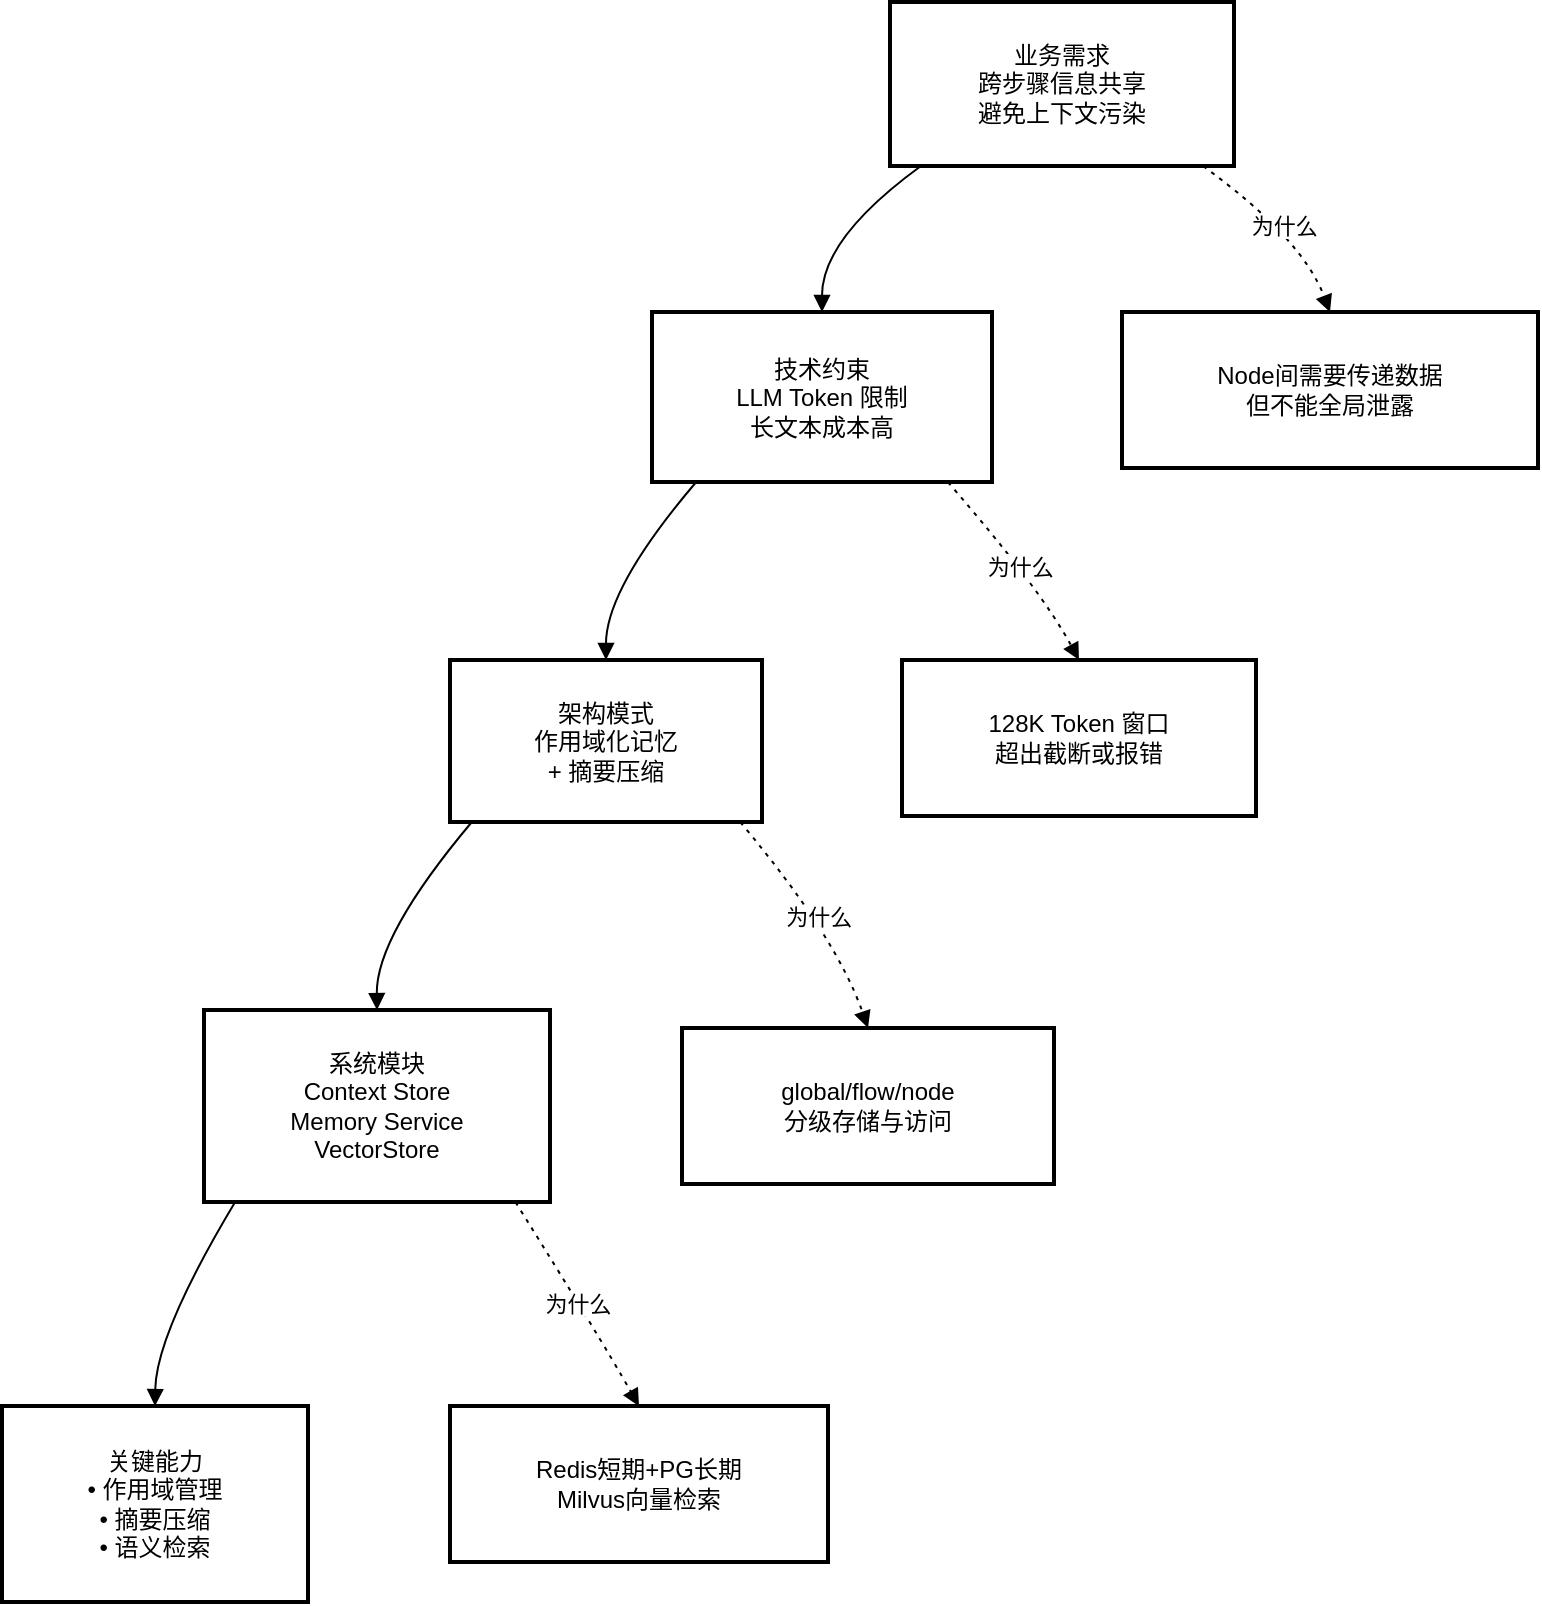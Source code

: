 <mxfile version="28.2.8">
  <diagram name="第 1 页" id="oBshkRTFO64wKx46Ot5b">
    <mxGraphModel dx="1018" dy="571" grid="1" gridSize="10" guides="1" tooltips="1" connect="1" arrows="1" fold="1" page="1" pageScale="1" pageWidth="827" pageHeight="1169" math="0" shadow="0">
      <root>
        <mxCell id="0" />
        <mxCell id="1" parent="0" />
        <mxCell id="xntGbT-RrPsP_InJFuuK-1" value="业务需求&#xa;跨步骤信息共享&#xa;避免上下文污染" style="whiteSpace=wrap;strokeWidth=2;" vertex="1" parent="1">
          <mxGeometry x="464" y="40" width="172" height="82" as="geometry" />
        </mxCell>
        <mxCell id="xntGbT-RrPsP_InJFuuK-2" value="技术约束&#xa;LLM Token 限制&#xa;长文本成本高" style="whiteSpace=wrap;strokeWidth=2;" vertex="1" parent="1">
          <mxGeometry x="345" y="195" width="170" height="85" as="geometry" />
        </mxCell>
        <mxCell id="xntGbT-RrPsP_InJFuuK-3" value="架构模式&#xa;作用域化记忆&#xa;+ 摘要压缩" style="whiteSpace=wrap;strokeWidth=2;" vertex="1" parent="1">
          <mxGeometry x="244" y="369" width="156" height="81" as="geometry" />
        </mxCell>
        <mxCell id="xntGbT-RrPsP_InJFuuK-4" value="系统模块&#xa;Context Store&#xa;Memory Service&#xa;VectorStore" style="whiteSpace=wrap;strokeWidth=2;" vertex="1" parent="1">
          <mxGeometry x="121" y="544" width="173" height="96" as="geometry" />
        </mxCell>
        <mxCell id="xntGbT-RrPsP_InJFuuK-5" value="关键能力&#xa;• 作用域管理&#xa;• 摘要压缩&#xa;• 语义检索" style="whiteSpace=wrap;strokeWidth=2;" vertex="1" parent="1">
          <mxGeometry x="20" y="742" width="153" height="98" as="geometry" />
        </mxCell>
        <mxCell id="xntGbT-RrPsP_InJFuuK-6" value="Node间需要传递数据&#xa;但不能全局泄露" style="whiteSpace=wrap;strokeWidth=2;" vertex="1" parent="1">
          <mxGeometry x="580" y="195" width="208" height="78" as="geometry" />
        </mxCell>
        <mxCell id="xntGbT-RrPsP_InJFuuK-7" value="128K Token 窗口&#xa;超出截断或报错" style="whiteSpace=wrap;strokeWidth=2;" vertex="1" parent="1">
          <mxGeometry x="470" y="369" width="177" height="78" as="geometry" />
        </mxCell>
        <mxCell id="xntGbT-RrPsP_InJFuuK-8" value="global/flow/node&#xa;分级存储与访问" style="whiteSpace=wrap;strokeWidth=2;" vertex="1" parent="1">
          <mxGeometry x="360" y="553" width="186" height="78" as="geometry" />
        </mxCell>
        <mxCell id="xntGbT-RrPsP_InJFuuK-9" value="Redis短期+PG长期&#xa;Milvus向量检索" style="whiteSpace=wrap;strokeWidth=2;" vertex="1" parent="1">
          <mxGeometry x="244" y="742" width="189" height="78" as="geometry" />
        </mxCell>
        <mxCell id="xntGbT-RrPsP_InJFuuK-10" value="" style="curved=1;startArrow=none;endArrow=block;exitX=0.09;exitY=1;entryX=0.5;entryY=0;rounded=0;" edge="1" parent="1" source="xntGbT-RrPsP_InJFuuK-1" target="xntGbT-RrPsP_InJFuuK-2">
          <mxGeometry relative="1" as="geometry">
            <Array as="points">
              <mxPoint x="430" y="158" />
            </Array>
          </mxGeometry>
        </mxCell>
        <mxCell id="xntGbT-RrPsP_InJFuuK-11" value="" style="curved=1;startArrow=none;endArrow=block;exitX=0.13;exitY=1;entryX=0.5;entryY=0;rounded=0;" edge="1" parent="1" source="xntGbT-RrPsP_InJFuuK-2" target="xntGbT-RrPsP_InJFuuK-3">
          <mxGeometry relative="1" as="geometry">
            <Array as="points">
              <mxPoint x="322" y="333" />
            </Array>
          </mxGeometry>
        </mxCell>
        <mxCell id="xntGbT-RrPsP_InJFuuK-12" value="" style="curved=1;startArrow=none;endArrow=block;exitX=0.07;exitY=1;entryX=0.5;entryY=0;rounded=0;" edge="1" parent="1" source="xntGbT-RrPsP_InJFuuK-3" target="xntGbT-RrPsP_InJFuuK-4">
          <mxGeometry relative="1" as="geometry">
            <Array as="points">
              <mxPoint x="207" y="507" />
            </Array>
          </mxGeometry>
        </mxCell>
        <mxCell id="xntGbT-RrPsP_InJFuuK-13" value="" style="curved=1;startArrow=none;endArrow=block;exitX=0.09;exitY=1;entryX=0.5;entryY=0;rounded=0;" edge="1" parent="1" source="xntGbT-RrPsP_InJFuuK-4" target="xntGbT-RrPsP_InJFuuK-5">
          <mxGeometry relative="1" as="geometry">
            <Array as="points">
              <mxPoint x="97" y="706" />
            </Array>
          </mxGeometry>
        </mxCell>
        <mxCell id="xntGbT-RrPsP_InJFuuK-14" value="为什么" style="curved=1;dashed=1;dashPattern=2 3;startArrow=none;endArrow=block;exitX=0.91;exitY=1;entryX=0.5;entryY=-0.01;rounded=0;" edge="1" parent="1" source="xntGbT-RrPsP_InJFuuK-1" target="xntGbT-RrPsP_InJFuuK-6">
          <mxGeometry relative="1" as="geometry">
            <Array as="points">
              <mxPoint x="670" y="158" />
            </Array>
          </mxGeometry>
        </mxCell>
        <mxCell id="xntGbT-RrPsP_InJFuuK-15" value="为什么" style="curved=1;dashed=1;dashPattern=2 3;startArrow=none;endArrow=block;exitX=0.87;exitY=1;entryX=0.5;entryY=0;rounded=0;" edge="1" parent="1" source="xntGbT-RrPsP_InJFuuK-2" target="xntGbT-RrPsP_InJFuuK-7">
          <mxGeometry relative="1" as="geometry">
            <Array as="points">
              <mxPoint x="539" y="333" />
            </Array>
          </mxGeometry>
        </mxCell>
        <mxCell id="xntGbT-RrPsP_InJFuuK-16" value="为什么" style="curved=1;dashed=1;dashPattern=2 3;startArrow=none;endArrow=block;exitX=0.93;exitY=1;entryX=0.5;entryY=-0.01;rounded=0;" edge="1" parent="1" source="xntGbT-RrPsP_InJFuuK-3" target="xntGbT-RrPsP_InJFuuK-8">
          <mxGeometry relative="1" as="geometry">
            <Array as="points">
              <mxPoint x="437" y="507" />
            </Array>
          </mxGeometry>
        </mxCell>
        <mxCell id="xntGbT-RrPsP_InJFuuK-17" value="为什么" style="curved=1;dashed=1;dashPattern=2 3;startArrow=none;endArrow=block;exitX=0.9;exitY=1;entryX=0.5;entryY=0;rounded=0;" edge="1" parent="1" source="xntGbT-RrPsP_InJFuuK-4" target="xntGbT-RrPsP_InJFuuK-9">
          <mxGeometry relative="1" as="geometry">
            <Array as="points">
              <mxPoint x="318" y="706" />
            </Array>
          </mxGeometry>
        </mxCell>
      </root>
    </mxGraphModel>
  </diagram>
</mxfile>

